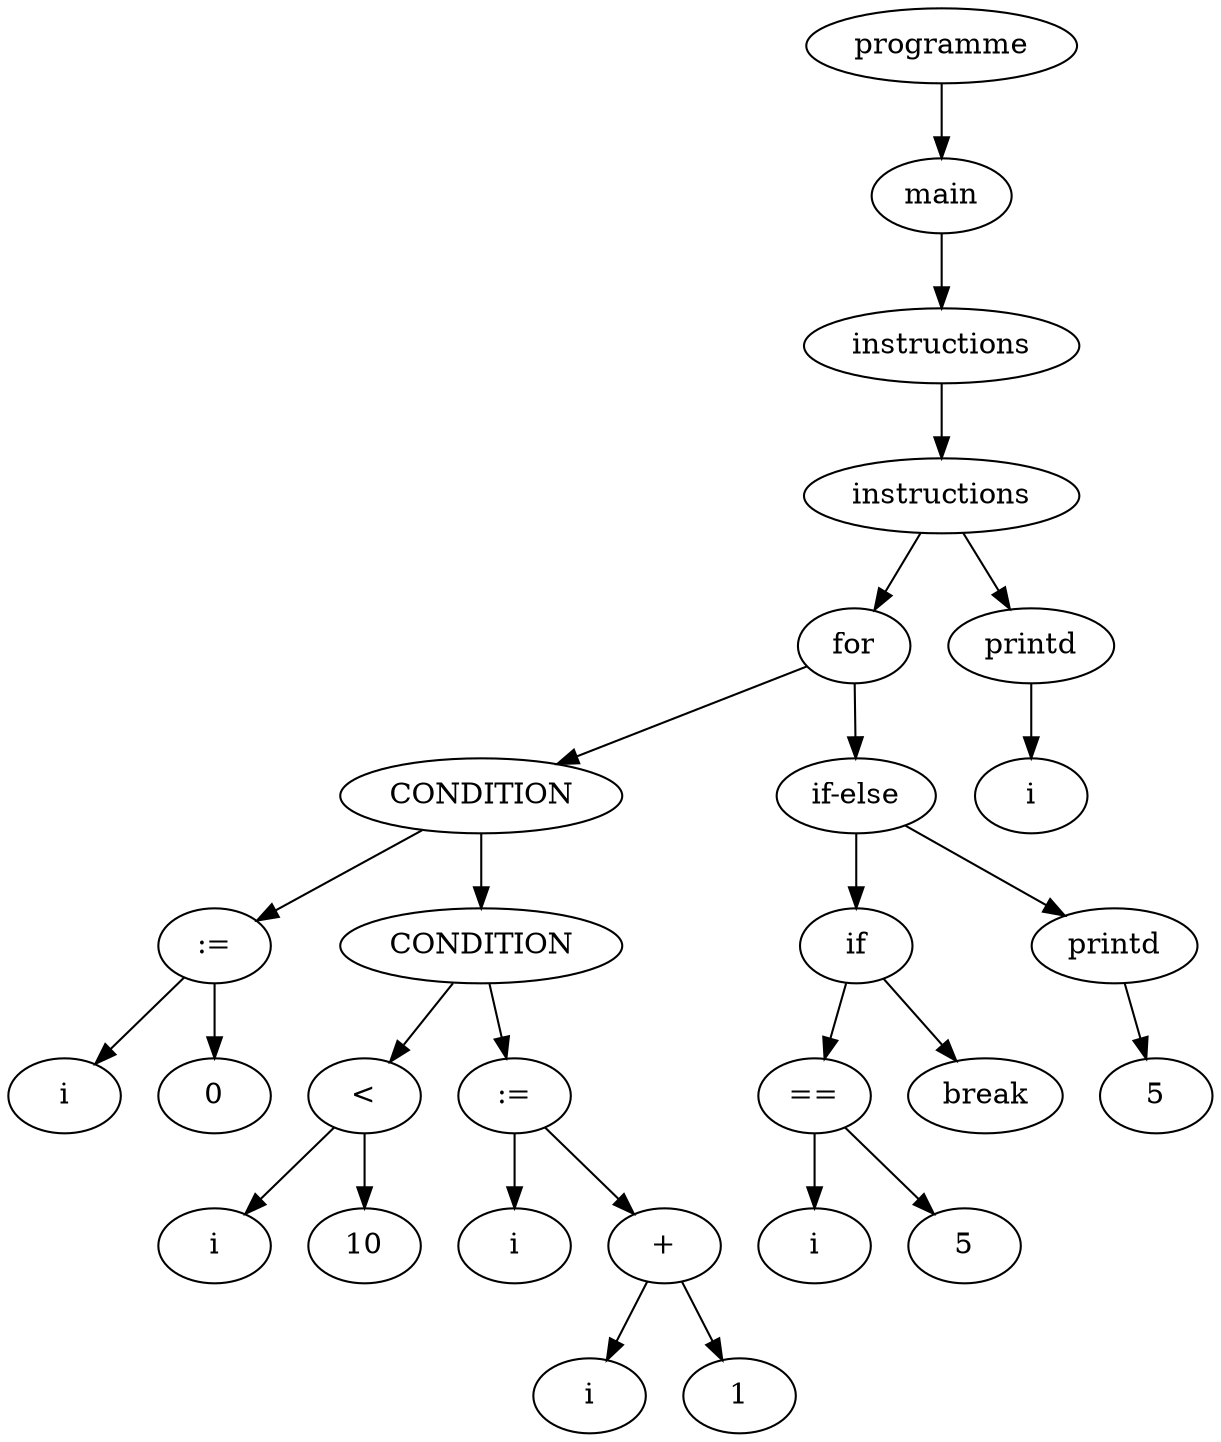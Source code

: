 digraph mon_programme {

node1 [label="programme" shape=ellipse ];
node2 [label="main" shape=ellipse ];
node3 [label="instructions" shape=ellipse ];
node4 [label="instructions" shape=ellipse ];
node5 [label="for" shape=ellipse ];
node6 [label="CONDITION" shape=ellipse ];
node7 [label=":=" shape=ellipse ];
node8 [label="i" shape=ellipse ];
node9 [label="0" shape=ellipse ];
node10 [label="CONDITION" shape=ellipse ];
node11 [label="<" shape=ellipse ];
node12 [label="i" shape=ellipse ];
node13 [label="10" shape=ellipse ];
node14 [label=":=" shape=ellipse ];
node15 [label="i" shape=ellipse ];
node16 [label="+" shape=ellipse ];
node17 [label="i" shape=ellipse ];
node18 [label="1" shape=ellipse ];
node19 [label="if-else" shape=ellipse ];
node20 [label="if" shape=ellipse ];
node21 [label="==" shape=ellipse ];
node22 [label="i" shape=ellipse ];
node23 [label="5" shape=ellipse ];
node24 [label="break" shape=ellipse ];
node25 [label="printd" shape=ellipse ];
node26 [label="5" shape=ellipse ];
node27 [label="printd" shape=ellipse ];
node28 [label="i" shape=ellipse ];
node7->node8;
node7->node9;
node11->node12;
node11->node13;
node16->node17;
node16->node18;
node14->node15;
node14->node16;
node10->node11;
node10->node14;
node6->node7;
node6->node10;
node21->node22;
node21->node23;
node20->node21;
node20->node24;
node25->node26;
node19->node20;
node19->node25;
node5->node6;
node5->node19;
node27->node28;
node4->node5;
node4->node27;
node3->node4;
node2->node3;
node1->node2;
}